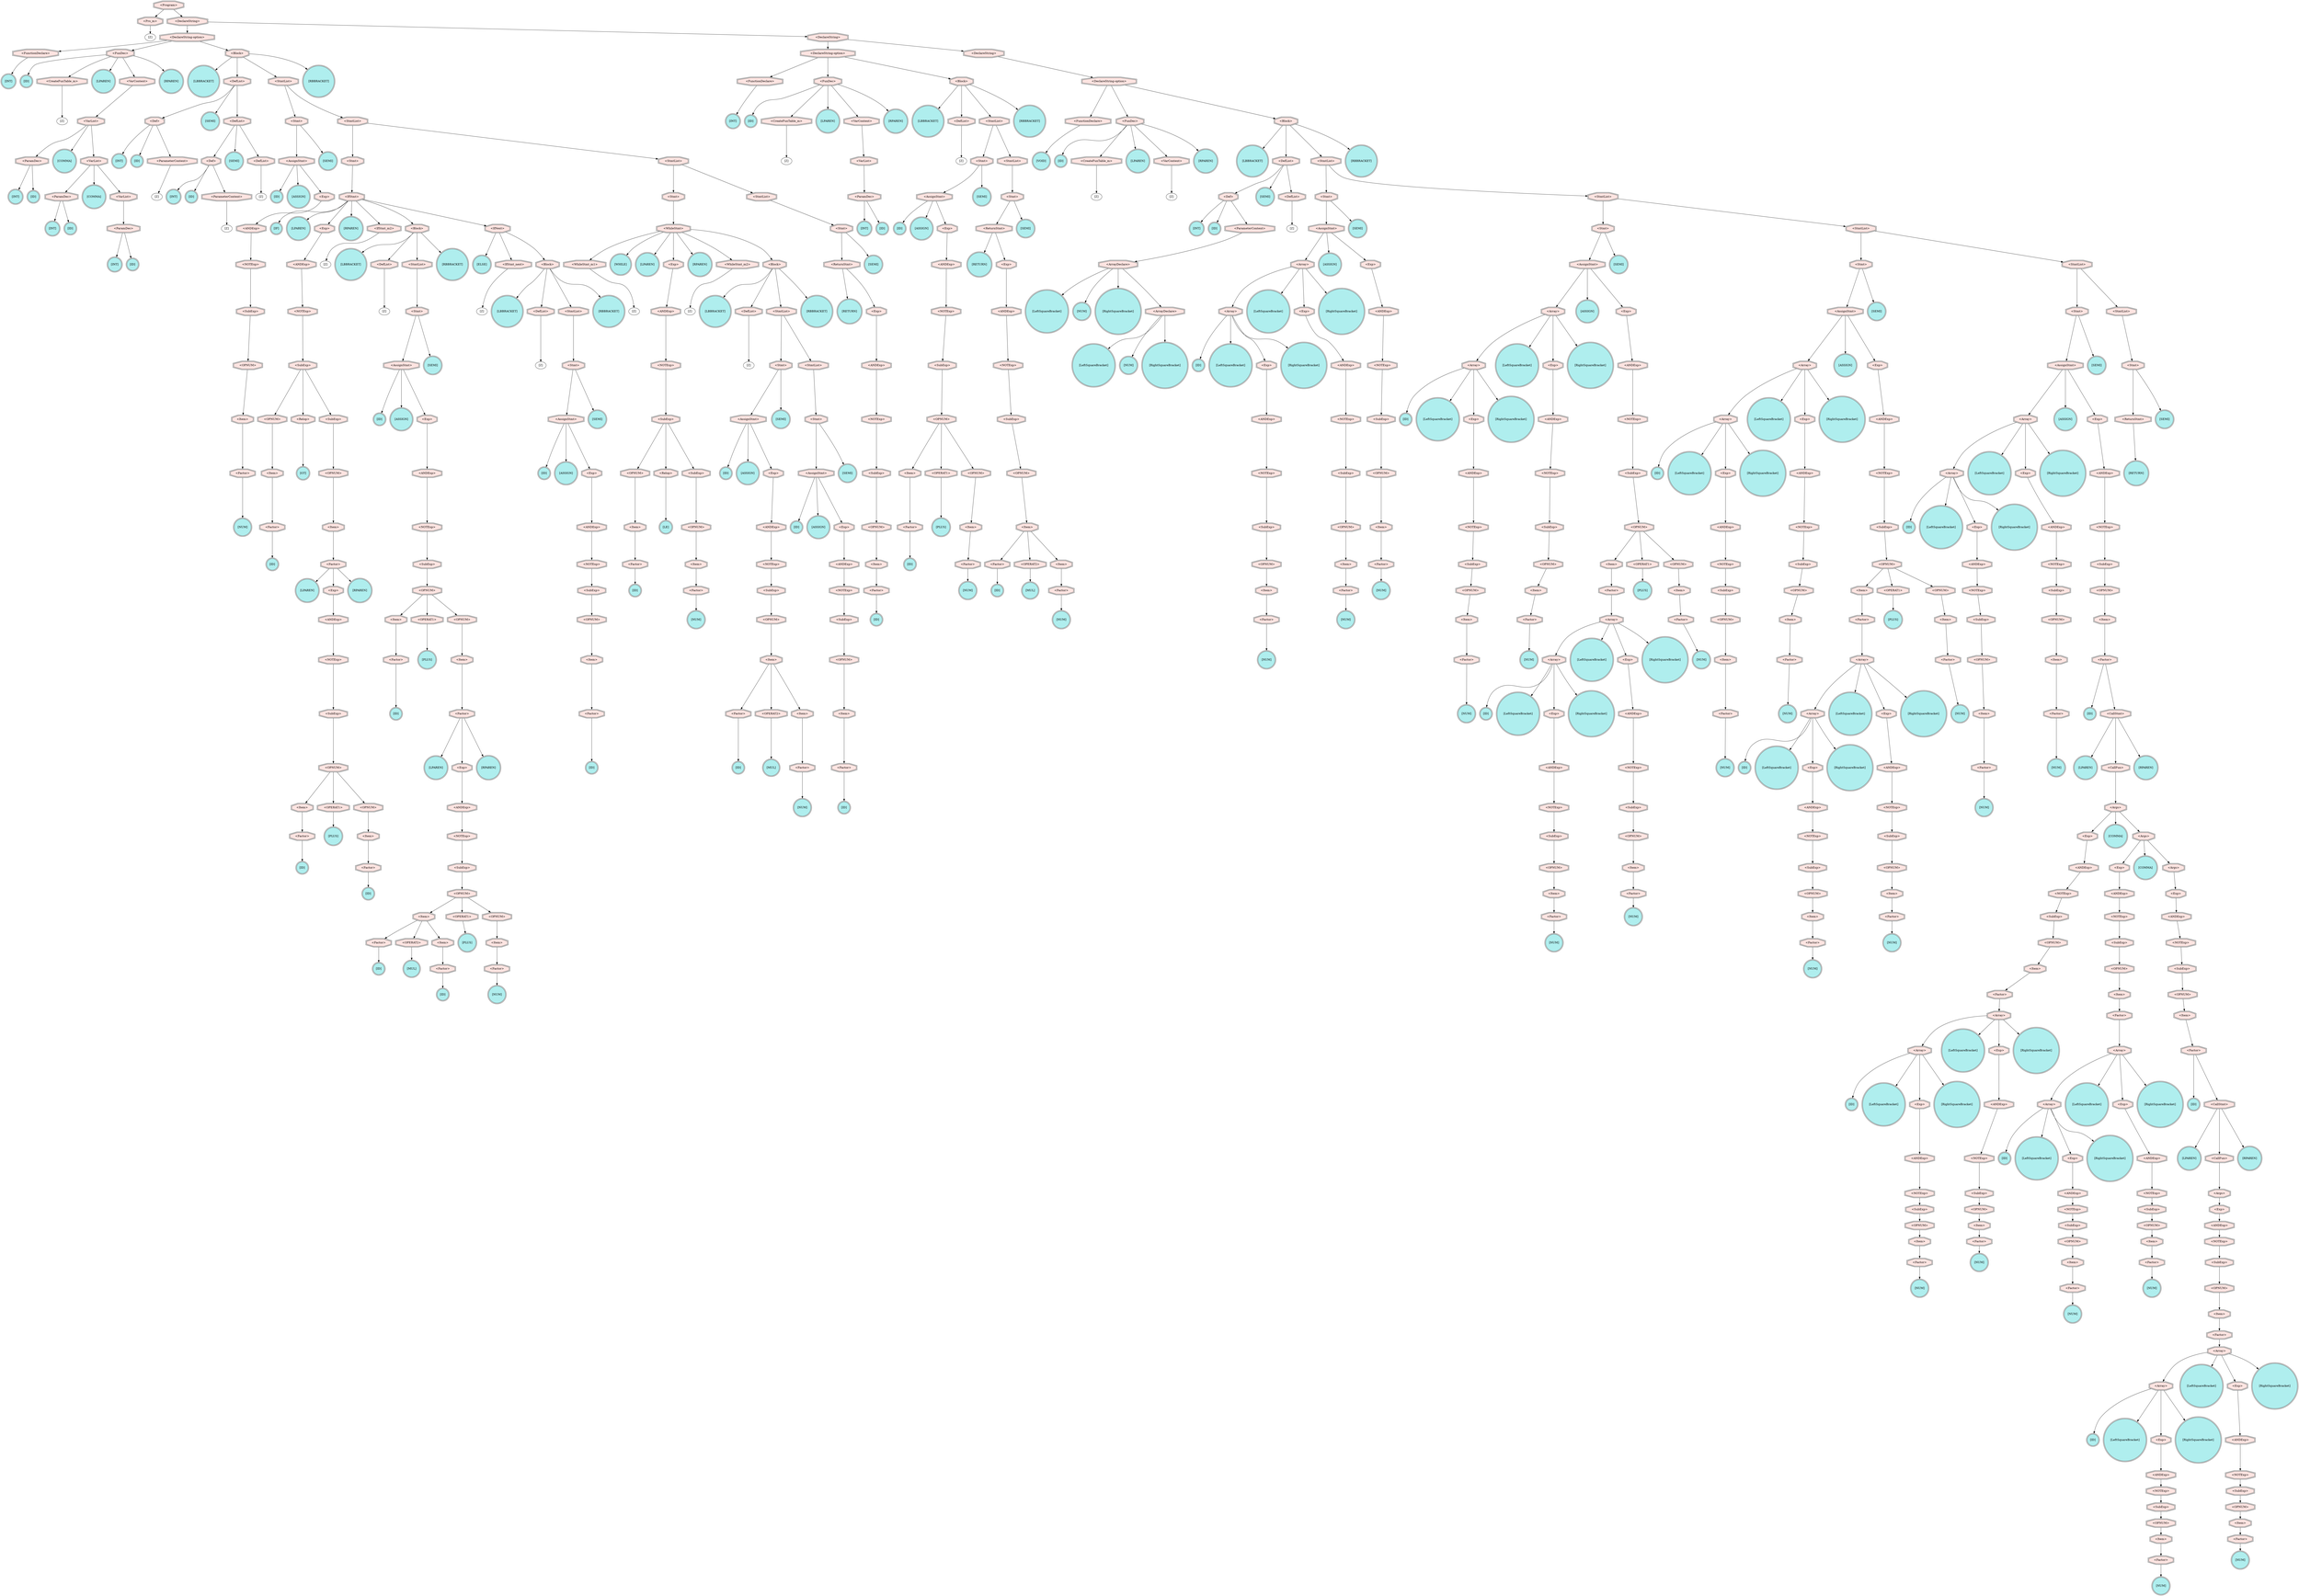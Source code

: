 digraph tree { 
v0[label="<Pro_m>",fillcolor=mistyrose,shape=doubleoctagon,style=filled];
e1[label="[Z]"];
v0-> e1;
v1[label="[INT]",fillcolor=paleturquoise,shape=doublecircle,style=filled];
v2[label="<FunctionDeclare>",fillcolor=mistyrose,shape=doubleoctagon,style=filled];
v2 -> v1;
v3[label="[ID]",fillcolor=paleturquoise,shape=doublecircle,style=filled];
v4[label="<CreateFunTable_m>",fillcolor=mistyrose,shape=doubleoctagon,style=filled];
e5[label="[Z]"];
v4-> e5;
v5[label="[LPAREN]",fillcolor=paleturquoise,shape=doublecircle,style=filled];
v6[label="[INT]",fillcolor=paleturquoise,shape=doublecircle,style=filled];
v7[label="[ID]",fillcolor=paleturquoise,shape=doublecircle,style=filled];
v8[label="<ParamDec>",fillcolor=mistyrose,shape=doubleoctagon,style=filled];
v8 -> v7;
v8 -> v6;
v9[label="[COMMA]",fillcolor=paleturquoise,shape=doublecircle,style=filled];
v10[label="[INT]",fillcolor=paleturquoise,shape=doublecircle,style=filled];
v11[label="[ID]",fillcolor=paleturquoise,shape=doublecircle,style=filled];
v12[label="<ParamDec>",fillcolor=mistyrose,shape=doubleoctagon,style=filled];
v12 -> v11;
v12 -> v10;
v13[label="[COMMA]",fillcolor=paleturquoise,shape=doublecircle,style=filled];
v14[label="[INT]",fillcolor=paleturquoise,shape=doublecircle,style=filled];
v15[label="[ID]",fillcolor=paleturquoise,shape=doublecircle,style=filled];
v16[label="<ParamDec>",fillcolor=mistyrose,shape=doubleoctagon,style=filled];
v16 -> v15;
v16 -> v14;
v17[label="<VarList>",fillcolor=mistyrose,shape=doubleoctagon,style=filled];
v17 -> v16;
v18[label="<VarList>",fillcolor=mistyrose,shape=doubleoctagon,style=filled];
v18 -> v17;
v18 -> v13;
v18 -> v12;
v19[label="<VarList>",fillcolor=mistyrose,shape=doubleoctagon,style=filled];
v19 -> v18;
v19 -> v9;
v19 -> v8;
v20[label="<VarContent>",fillcolor=mistyrose,shape=doubleoctagon,style=filled];
v20 -> v19;
v21[label="[RPAREN]",fillcolor=paleturquoise,shape=doublecircle,style=filled];
v22[label="<FunDec>",fillcolor=mistyrose,shape=doubleoctagon,style=filled];
v22 -> v21;
v22 -> v20;
v22 -> v5;
v22 -> v4;
v22 -> v3;
v23[label="[LBBRACKET]",fillcolor=paleturquoise,shape=doublecircle,style=filled];
v24[label="[INT]",fillcolor=paleturquoise,shape=doublecircle,style=filled];
v25[label="[ID]",fillcolor=paleturquoise,shape=doublecircle,style=filled];
v26[label="<ParameterContent>",fillcolor=mistyrose,shape=doubleoctagon,style=filled];
e27[label="[Z]"];
v26-> e27;
v27[label="<Def>",fillcolor=mistyrose,shape=doubleoctagon,style=filled];
v27 -> v26;
v27 -> v25;
v27 -> v24;
v28[label="[SEMI]",fillcolor=paleturquoise,shape=doublecircle,style=filled];
v29[label="[INT]",fillcolor=paleturquoise,shape=doublecircle,style=filled];
v30[label="[ID]",fillcolor=paleturquoise,shape=doublecircle,style=filled];
v31[label="<ParameterContent>",fillcolor=mistyrose,shape=doubleoctagon,style=filled];
e32[label="[Z]"];
v31-> e32;
v32[label="<Def>",fillcolor=mistyrose,shape=doubleoctagon,style=filled];
v32 -> v31;
v32 -> v30;
v32 -> v29;
v33[label="[SEMI]",fillcolor=paleturquoise,shape=doublecircle,style=filled];
v34[label="<DefList>",fillcolor=mistyrose,shape=doubleoctagon,style=filled];
e35[label="[Z]"];
v34-> e35;
v35[label="<DefList>",fillcolor=mistyrose,shape=doubleoctagon,style=filled];
v35 -> v34;
v35 -> v33;
v35 -> v32;
v36[label="<DefList>",fillcolor=mistyrose,shape=doubleoctagon,style=filled];
v36 -> v35;
v36 -> v28;
v36 -> v27;
v37[label="[ID]",fillcolor=paleturquoise,shape=doublecircle,style=filled];
v38[label="[ASSIGN]",fillcolor=paleturquoise,shape=doublecircle,style=filled];
v39[label="[NUM]",fillcolor=paleturquoise,shape=doublecircle,style=filled];
v40[label="<Factor>",fillcolor=mistyrose,shape=doubleoctagon,style=filled];
v40 -> v39;
v41[label="<Item>",fillcolor=mistyrose,shape=doubleoctagon,style=filled];
v41 -> v40;
v42[label="<OPNUM>",fillcolor=mistyrose,shape=doubleoctagon,style=filled];
v42 -> v41;
v43[label="<SubExp>",fillcolor=mistyrose,shape=doubleoctagon,style=filled];
v43 -> v42;
v44[label="<NOTExp>",fillcolor=mistyrose,shape=doubleoctagon,style=filled];
v44 -> v43;
v45[label="<ANDExp>",fillcolor=mistyrose,shape=doubleoctagon,style=filled];
v45 -> v44;
v46[label="<Exp>",fillcolor=mistyrose,shape=doubleoctagon,style=filled];
v46 -> v45;
v47[label="<AssignStmt>",fillcolor=mistyrose,shape=doubleoctagon,style=filled];
v47 -> v46;
v47 -> v38;
v47 -> v37;
v48[label="[SEMI]",fillcolor=paleturquoise,shape=doublecircle,style=filled];
v49[label="<Stmt>",fillcolor=mistyrose,shape=doubleoctagon,style=filled];
v49 -> v48;
v49 -> v47;
v50[label="[IF]",fillcolor=paleturquoise,shape=doublecircle,style=filled];
v51[label="[LPAREN]",fillcolor=paleturquoise,shape=doublecircle,style=filled];
v52[label="[ID]",fillcolor=paleturquoise,shape=doublecircle,style=filled];
v53[label="<Factor>",fillcolor=mistyrose,shape=doubleoctagon,style=filled];
v53 -> v52;
v54[label="<Item>",fillcolor=mistyrose,shape=doubleoctagon,style=filled];
v54 -> v53;
v55[label="<OPNUM>",fillcolor=mistyrose,shape=doubleoctagon,style=filled];
v55 -> v54;
v56[label="[GT]",fillcolor=paleturquoise,shape=doublecircle,style=filled];
v57[label="<Relop>",fillcolor=mistyrose,shape=doubleoctagon,style=filled];
v57 -> v56;
v58[label="[LPAREN]",fillcolor=paleturquoise,shape=doublecircle,style=filled];
v59[label="[ID]",fillcolor=paleturquoise,shape=doublecircle,style=filled];
v60[label="<Factor>",fillcolor=mistyrose,shape=doubleoctagon,style=filled];
v60 -> v59;
v61[label="<Item>",fillcolor=mistyrose,shape=doubleoctagon,style=filled];
v61 -> v60;
v62[label="[PLUS]",fillcolor=paleturquoise,shape=doublecircle,style=filled];
v63[label="<OPERAT1>",fillcolor=mistyrose,shape=doubleoctagon,style=filled];
v63 -> v62;
v64[label="[ID]",fillcolor=paleturquoise,shape=doublecircle,style=filled];
v65[label="<Factor>",fillcolor=mistyrose,shape=doubleoctagon,style=filled];
v65 -> v64;
v66[label="<Item>",fillcolor=mistyrose,shape=doubleoctagon,style=filled];
v66 -> v65;
v67[label="<OPNUM>",fillcolor=mistyrose,shape=doubleoctagon,style=filled];
v67 -> v66;
v68[label="<OPNUM>",fillcolor=mistyrose,shape=doubleoctagon,style=filled];
v68 -> v67;
v68 -> v63;
v68 -> v61;
v69[label="<SubExp>",fillcolor=mistyrose,shape=doubleoctagon,style=filled];
v69 -> v68;
v70[label="<NOTExp>",fillcolor=mistyrose,shape=doubleoctagon,style=filled];
v70 -> v69;
v71[label="<ANDExp>",fillcolor=mistyrose,shape=doubleoctagon,style=filled];
v71 -> v70;
v72[label="<Exp>",fillcolor=mistyrose,shape=doubleoctagon,style=filled];
v72 -> v71;
v73[label="[RPAREN]",fillcolor=paleturquoise,shape=doublecircle,style=filled];
v74[label="<Factor>",fillcolor=mistyrose,shape=doubleoctagon,style=filled];
v74 -> v73;
v74 -> v72;
v74 -> v58;
v75[label="<Item>",fillcolor=mistyrose,shape=doubleoctagon,style=filled];
v75 -> v74;
v76[label="<OPNUM>",fillcolor=mistyrose,shape=doubleoctagon,style=filled];
v76 -> v75;
v77[label="<SubExp>",fillcolor=mistyrose,shape=doubleoctagon,style=filled];
v77 -> v76;
v78[label="<SubExp>",fillcolor=mistyrose,shape=doubleoctagon,style=filled];
v78 -> v77;
v78 -> v57;
v78 -> v55;
v79[label="<NOTExp>",fillcolor=mistyrose,shape=doubleoctagon,style=filled];
v79 -> v78;
v80[label="<ANDExp>",fillcolor=mistyrose,shape=doubleoctagon,style=filled];
v80 -> v79;
v81[label="<Exp>",fillcolor=mistyrose,shape=doubleoctagon,style=filled];
v81 -> v80;
v82[label="[RPAREN]",fillcolor=paleturquoise,shape=doublecircle,style=filled];
v83[label="<IfStmt_m2>",fillcolor=mistyrose,shape=doubleoctagon,style=filled];
e84[label="[Z]"];
v83-> e84;
v84[label="[LBBRACKET]",fillcolor=paleturquoise,shape=doublecircle,style=filled];
v85[label="<DefList>",fillcolor=mistyrose,shape=doubleoctagon,style=filled];
e86[label="[Z]"];
v85-> e86;
v86[label="[ID]",fillcolor=paleturquoise,shape=doublecircle,style=filled];
v87[label="[ASSIGN]",fillcolor=paleturquoise,shape=doublecircle,style=filled];
v88[label="[ID]",fillcolor=paleturquoise,shape=doublecircle,style=filled];
v89[label="<Factor>",fillcolor=mistyrose,shape=doubleoctagon,style=filled];
v89 -> v88;
v90[label="<Item>",fillcolor=mistyrose,shape=doubleoctagon,style=filled];
v90 -> v89;
v91[label="[PLUS]",fillcolor=paleturquoise,shape=doublecircle,style=filled];
v92[label="<OPERAT1>",fillcolor=mistyrose,shape=doubleoctagon,style=filled];
v92 -> v91;
v93[label="[LPAREN]",fillcolor=paleturquoise,shape=doublecircle,style=filled];
v94[label="[ID]",fillcolor=paleturquoise,shape=doublecircle,style=filled];
v95[label="<Factor>",fillcolor=mistyrose,shape=doubleoctagon,style=filled];
v95 -> v94;
v96[label="[MUL]",fillcolor=paleturquoise,shape=doublecircle,style=filled];
v97[label="<OPERAT2>",fillcolor=mistyrose,shape=doubleoctagon,style=filled];
v97 -> v96;
v98[label="[ID]",fillcolor=paleturquoise,shape=doublecircle,style=filled];
v99[label="<Factor>",fillcolor=mistyrose,shape=doubleoctagon,style=filled];
v99 -> v98;
v100[label="<Item>",fillcolor=mistyrose,shape=doubleoctagon,style=filled];
v100 -> v99;
v101[label="<Item>",fillcolor=mistyrose,shape=doubleoctagon,style=filled];
v101 -> v100;
v101 -> v97;
v101 -> v95;
v102[label="[PLUS]",fillcolor=paleturquoise,shape=doublecircle,style=filled];
v103[label="<OPERAT1>",fillcolor=mistyrose,shape=doubleoctagon,style=filled];
v103 -> v102;
v104[label="[NUM]",fillcolor=paleturquoise,shape=doublecircle,style=filled];
v105[label="<Factor>",fillcolor=mistyrose,shape=doubleoctagon,style=filled];
v105 -> v104;
v106[label="<Item>",fillcolor=mistyrose,shape=doubleoctagon,style=filled];
v106 -> v105;
v107[label="<OPNUM>",fillcolor=mistyrose,shape=doubleoctagon,style=filled];
v107 -> v106;
v108[label="<OPNUM>",fillcolor=mistyrose,shape=doubleoctagon,style=filled];
v108 -> v107;
v108 -> v103;
v108 -> v101;
v109[label="<SubExp>",fillcolor=mistyrose,shape=doubleoctagon,style=filled];
v109 -> v108;
v110[label="<NOTExp>",fillcolor=mistyrose,shape=doubleoctagon,style=filled];
v110 -> v109;
v111[label="<ANDExp>",fillcolor=mistyrose,shape=doubleoctagon,style=filled];
v111 -> v110;
v112[label="<Exp>",fillcolor=mistyrose,shape=doubleoctagon,style=filled];
v112 -> v111;
v113[label="[RPAREN]",fillcolor=paleturquoise,shape=doublecircle,style=filled];
v114[label="<Factor>",fillcolor=mistyrose,shape=doubleoctagon,style=filled];
v114 -> v113;
v114 -> v112;
v114 -> v93;
v115[label="<Item>",fillcolor=mistyrose,shape=doubleoctagon,style=filled];
v115 -> v114;
v116[label="<OPNUM>",fillcolor=mistyrose,shape=doubleoctagon,style=filled];
v116 -> v115;
v117[label="<OPNUM>",fillcolor=mistyrose,shape=doubleoctagon,style=filled];
v117 -> v116;
v117 -> v92;
v117 -> v90;
v118[label="<SubExp>",fillcolor=mistyrose,shape=doubleoctagon,style=filled];
v118 -> v117;
v119[label="<NOTExp>",fillcolor=mistyrose,shape=doubleoctagon,style=filled];
v119 -> v118;
v120[label="<ANDExp>",fillcolor=mistyrose,shape=doubleoctagon,style=filled];
v120 -> v119;
v121[label="<Exp>",fillcolor=mistyrose,shape=doubleoctagon,style=filled];
v121 -> v120;
v122[label="<AssignStmt>",fillcolor=mistyrose,shape=doubleoctagon,style=filled];
v122 -> v121;
v122 -> v87;
v122 -> v86;
v123[label="[SEMI]",fillcolor=paleturquoise,shape=doublecircle,style=filled];
v124[label="<Stmt>",fillcolor=mistyrose,shape=doubleoctagon,style=filled];
v124 -> v123;
v124 -> v122;
v125[label="<StmtList>",fillcolor=mistyrose,shape=doubleoctagon,style=filled];
v125 -> v124;
v126[label="[RBBRACKET]",fillcolor=paleturquoise,shape=doublecircle,style=filled];
v127[label="<Block>",fillcolor=mistyrose,shape=doubleoctagon,style=filled];
v127 -> v126;
v127 -> v125;
v127 -> v85;
v127 -> v84;
v128[label="[ELSE]",fillcolor=paleturquoise,shape=doublecircle,style=filled];
v129[label="<IfStmt_next>",fillcolor=mistyrose,shape=doubleoctagon,style=filled];
e130[label="[Z]"];
v129-> e130;
v130[label="[LBBRACKET]",fillcolor=paleturquoise,shape=doublecircle,style=filled];
v131[label="<DefList>",fillcolor=mistyrose,shape=doubleoctagon,style=filled];
e132[label="[Z]"];
v131-> e132;
v132[label="[ID]",fillcolor=paleturquoise,shape=doublecircle,style=filled];
v133[label="[ASSIGN]",fillcolor=paleturquoise,shape=doublecircle,style=filled];
v134[label="[ID]",fillcolor=paleturquoise,shape=doublecircle,style=filled];
v135[label="<Factor>",fillcolor=mistyrose,shape=doubleoctagon,style=filled];
v135 -> v134;
v136[label="<Item>",fillcolor=mistyrose,shape=doubleoctagon,style=filled];
v136 -> v135;
v137[label="<OPNUM>",fillcolor=mistyrose,shape=doubleoctagon,style=filled];
v137 -> v136;
v138[label="<SubExp>",fillcolor=mistyrose,shape=doubleoctagon,style=filled];
v138 -> v137;
v139[label="<NOTExp>",fillcolor=mistyrose,shape=doubleoctagon,style=filled];
v139 -> v138;
v140[label="<ANDExp>",fillcolor=mistyrose,shape=doubleoctagon,style=filled];
v140 -> v139;
v141[label="<Exp>",fillcolor=mistyrose,shape=doubleoctagon,style=filled];
v141 -> v140;
v142[label="<AssignStmt>",fillcolor=mistyrose,shape=doubleoctagon,style=filled];
v142 -> v141;
v142 -> v133;
v142 -> v132;
v143[label="[SEMI]",fillcolor=paleturquoise,shape=doublecircle,style=filled];
v144[label="<Stmt>",fillcolor=mistyrose,shape=doubleoctagon,style=filled];
v144 -> v143;
v144 -> v142;
v145[label="<StmtList>",fillcolor=mistyrose,shape=doubleoctagon,style=filled];
v145 -> v144;
v146[label="[RBBRACKET]",fillcolor=paleturquoise,shape=doublecircle,style=filled];
v147[label="<Block>",fillcolor=mistyrose,shape=doubleoctagon,style=filled];
v147 -> v146;
v147 -> v145;
v147 -> v131;
v147 -> v130;
v148[label="<IfNext>",fillcolor=mistyrose,shape=doubleoctagon,style=filled];
v148 -> v147;
v148 -> v129;
v148 -> v128;
v149[label="<IfStmt>",fillcolor=mistyrose,shape=doubleoctagon,style=filled];
v149 -> v148;
v149 -> v127;
v149 -> v83;
v149 -> v82;
v149 -> v81;
v149 -> v51;
v149 -> v50;
v150[label="<Stmt>",fillcolor=mistyrose,shape=doubleoctagon,style=filled];
v150 -> v149;
v151[label="<WhileStmt_m1>",fillcolor=mistyrose,shape=doubleoctagon,style=filled];
e152[label="[Z]"];
v151-> e152;
v152[label="[WHILE]",fillcolor=paleturquoise,shape=doublecircle,style=filled];
v153[label="[LPAREN]",fillcolor=paleturquoise,shape=doublecircle,style=filled];
v154[label="[ID]",fillcolor=paleturquoise,shape=doublecircle,style=filled];
v155[label="<Factor>",fillcolor=mistyrose,shape=doubleoctagon,style=filled];
v155 -> v154;
v156[label="<Item>",fillcolor=mistyrose,shape=doubleoctagon,style=filled];
v156 -> v155;
v157[label="<OPNUM>",fillcolor=mistyrose,shape=doubleoctagon,style=filled];
v157 -> v156;
v158[label="[LE]",fillcolor=paleturquoise,shape=doublecircle,style=filled];
v159[label="<Relop>",fillcolor=mistyrose,shape=doubleoctagon,style=filled];
v159 -> v158;
v160[label="[NUM]",fillcolor=paleturquoise,shape=doublecircle,style=filled];
v161[label="<Factor>",fillcolor=mistyrose,shape=doubleoctagon,style=filled];
v161 -> v160;
v162[label="<Item>",fillcolor=mistyrose,shape=doubleoctagon,style=filled];
v162 -> v161;
v163[label="<OPNUM>",fillcolor=mistyrose,shape=doubleoctagon,style=filled];
v163 -> v162;
v164[label="<SubExp>",fillcolor=mistyrose,shape=doubleoctagon,style=filled];
v164 -> v163;
v165[label="<SubExp>",fillcolor=mistyrose,shape=doubleoctagon,style=filled];
v165 -> v164;
v165 -> v159;
v165 -> v157;
v166[label="<NOTExp>",fillcolor=mistyrose,shape=doubleoctagon,style=filled];
v166 -> v165;
v167[label="<ANDExp>",fillcolor=mistyrose,shape=doubleoctagon,style=filled];
v167 -> v166;
v168[label="<Exp>",fillcolor=mistyrose,shape=doubleoctagon,style=filled];
v168 -> v167;
v169[label="[RPAREN]",fillcolor=paleturquoise,shape=doublecircle,style=filled];
v170[label="<WhileStmt_m2>",fillcolor=mistyrose,shape=doubleoctagon,style=filled];
e171[label="[Z]"];
v170-> e171;
v171[label="[LBBRACKET]",fillcolor=paleturquoise,shape=doublecircle,style=filled];
v172[label="<DefList>",fillcolor=mistyrose,shape=doubleoctagon,style=filled];
e173[label="[Z]"];
v172-> e173;
v173[label="[ID]",fillcolor=paleturquoise,shape=doublecircle,style=filled];
v174[label="[ASSIGN]",fillcolor=paleturquoise,shape=doublecircle,style=filled];
v175[label="[ID]",fillcolor=paleturquoise,shape=doublecircle,style=filled];
v176[label="<Factor>",fillcolor=mistyrose,shape=doubleoctagon,style=filled];
v176 -> v175;
v177[label="[MUL]",fillcolor=paleturquoise,shape=doublecircle,style=filled];
v178[label="<OPERAT2>",fillcolor=mistyrose,shape=doubleoctagon,style=filled];
v178 -> v177;
v179[label="[NUM]",fillcolor=paleturquoise,shape=doublecircle,style=filled];
v180[label="<Factor>",fillcolor=mistyrose,shape=doubleoctagon,style=filled];
v180 -> v179;
v181[label="<Item>",fillcolor=mistyrose,shape=doubleoctagon,style=filled];
v181 -> v180;
v182[label="<Item>",fillcolor=mistyrose,shape=doubleoctagon,style=filled];
v182 -> v181;
v182 -> v178;
v182 -> v176;
v183[label="<OPNUM>",fillcolor=mistyrose,shape=doubleoctagon,style=filled];
v183 -> v182;
v184[label="<SubExp>",fillcolor=mistyrose,shape=doubleoctagon,style=filled];
v184 -> v183;
v185[label="<NOTExp>",fillcolor=mistyrose,shape=doubleoctagon,style=filled];
v185 -> v184;
v186[label="<ANDExp>",fillcolor=mistyrose,shape=doubleoctagon,style=filled];
v186 -> v185;
v187[label="<Exp>",fillcolor=mistyrose,shape=doubleoctagon,style=filled];
v187 -> v186;
v188[label="<AssignStmt>",fillcolor=mistyrose,shape=doubleoctagon,style=filled];
v188 -> v187;
v188 -> v174;
v188 -> v173;
v189[label="[SEMI]",fillcolor=paleturquoise,shape=doublecircle,style=filled];
v190[label="<Stmt>",fillcolor=mistyrose,shape=doubleoctagon,style=filled];
v190 -> v189;
v190 -> v188;
v191[label="[ID]",fillcolor=paleturquoise,shape=doublecircle,style=filled];
v192[label="[ASSIGN]",fillcolor=paleturquoise,shape=doublecircle,style=filled];
v193[label="[ID]",fillcolor=paleturquoise,shape=doublecircle,style=filled];
v194[label="<Factor>",fillcolor=mistyrose,shape=doubleoctagon,style=filled];
v194 -> v193;
v195[label="<Item>",fillcolor=mistyrose,shape=doubleoctagon,style=filled];
v195 -> v194;
v196[label="<OPNUM>",fillcolor=mistyrose,shape=doubleoctagon,style=filled];
v196 -> v195;
v197[label="<SubExp>",fillcolor=mistyrose,shape=doubleoctagon,style=filled];
v197 -> v196;
v198[label="<NOTExp>",fillcolor=mistyrose,shape=doubleoctagon,style=filled];
v198 -> v197;
v199[label="<ANDExp>",fillcolor=mistyrose,shape=doubleoctagon,style=filled];
v199 -> v198;
v200[label="<Exp>",fillcolor=mistyrose,shape=doubleoctagon,style=filled];
v200 -> v199;
v201[label="<AssignStmt>",fillcolor=mistyrose,shape=doubleoctagon,style=filled];
v201 -> v200;
v201 -> v192;
v201 -> v191;
v202[label="[SEMI]",fillcolor=paleturquoise,shape=doublecircle,style=filled];
v203[label="<Stmt>",fillcolor=mistyrose,shape=doubleoctagon,style=filled];
v203 -> v202;
v203 -> v201;
v204[label="<StmtList>",fillcolor=mistyrose,shape=doubleoctagon,style=filled];
v204 -> v203;
v205[label="<StmtList>",fillcolor=mistyrose,shape=doubleoctagon,style=filled];
v205 -> v204;
v205 -> v190;
v206[label="[RBBRACKET]",fillcolor=paleturquoise,shape=doublecircle,style=filled];
v207[label="<Block>",fillcolor=mistyrose,shape=doubleoctagon,style=filled];
v207 -> v206;
v207 -> v205;
v207 -> v172;
v207 -> v171;
v208[label="<WhileStmt>",fillcolor=mistyrose,shape=doubleoctagon,style=filled];
v208 -> v207;
v208 -> v170;
v208 -> v169;
v208 -> v168;
v208 -> v153;
v208 -> v152;
v208 -> v151;
v209[label="<Stmt>",fillcolor=mistyrose,shape=doubleoctagon,style=filled];
v209 -> v208;
v210[label="[RETURN]",fillcolor=paleturquoise,shape=doublecircle,style=filled];
v211[label="[ID]",fillcolor=paleturquoise,shape=doublecircle,style=filled];
v212[label="<Factor>",fillcolor=mistyrose,shape=doubleoctagon,style=filled];
v212 -> v211;
v213[label="<Item>",fillcolor=mistyrose,shape=doubleoctagon,style=filled];
v213 -> v212;
v214[label="<OPNUM>",fillcolor=mistyrose,shape=doubleoctagon,style=filled];
v214 -> v213;
v215[label="<SubExp>",fillcolor=mistyrose,shape=doubleoctagon,style=filled];
v215 -> v214;
v216[label="<NOTExp>",fillcolor=mistyrose,shape=doubleoctagon,style=filled];
v216 -> v215;
v217[label="<ANDExp>",fillcolor=mistyrose,shape=doubleoctagon,style=filled];
v217 -> v216;
v218[label="<Exp>",fillcolor=mistyrose,shape=doubleoctagon,style=filled];
v218 -> v217;
v219[label="<ReturnStmt>",fillcolor=mistyrose,shape=doubleoctagon,style=filled];
v219 -> v218;
v219 -> v210;
v220[label="[SEMI]",fillcolor=paleturquoise,shape=doublecircle,style=filled];
v221[label="<Stmt>",fillcolor=mistyrose,shape=doubleoctagon,style=filled];
v221 -> v220;
v221 -> v219;
v222[label="<StmtList>",fillcolor=mistyrose,shape=doubleoctagon,style=filled];
v222 -> v221;
v223[label="<StmtList>",fillcolor=mistyrose,shape=doubleoctagon,style=filled];
v223 -> v222;
v223 -> v209;
v224[label="<StmtList>",fillcolor=mistyrose,shape=doubleoctagon,style=filled];
v224 -> v223;
v224 -> v150;
v225[label="<StmtList>",fillcolor=mistyrose,shape=doubleoctagon,style=filled];
v225 -> v224;
v225 -> v49;
v226[label="[RBBRACKET]",fillcolor=paleturquoise,shape=doublecircle,style=filled];
v227[label="<Block>",fillcolor=mistyrose,shape=doubleoctagon,style=filled];
v227 -> v226;
v227 -> v225;
v227 -> v36;
v227 -> v23;
v228[label="<DeclareString-option>",fillcolor=mistyrose,shape=doubleoctagon,style=filled];
v228 -> v227;
v228 -> v22;
v228 -> v2;
v229[label="[INT]",fillcolor=paleturquoise,shape=doublecircle,style=filled];
v230[label="<FunctionDeclare>",fillcolor=mistyrose,shape=doubleoctagon,style=filled];
v230 -> v229;
v231[label="[ID]",fillcolor=paleturquoise,shape=doublecircle,style=filled];
v232[label="<CreateFunTable_m>",fillcolor=mistyrose,shape=doubleoctagon,style=filled];
e233[label="[Z]"];
v232-> e233;
v233[label="[LPAREN]",fillcolor=paleturquoise,shape=doublecircle,style=filled];
v234[label="[INT]",fillcolor=paleturquoise,shape=doublecircle,style=filled];
v235[label="[ID]",fillcolor=paleturquoise,shape=doublecircle,style=filled];
v236[label="<ParamDec>",fillcolor=mistyrose,shape=doubleoctagon,style=filled];
v236 -> v235;
v236 -> v234;
v237[label="<VarList>",fillcolor=mistyrose,shape=doubleoctagon,style=filled];
v237 -> v236;
v238[label="<VarContent>",fillcolor=mistyrose,shape=doubleoctagon,style=filled];
v238 -> v237;
v239[label="[RPAREN]",fillcolor=paleturquoise,shape=doublecircle,style=filled];
v240[label="<FunDec>",fillcolor=mistyrose,shape=doubleoctagon,style=filled];
v240 -> v239;
v240 -> v238;
v240 -> v233;
v240 -> v232;
v240 -> v231;
v241[label="[LBBRACKET]",fillcolor=paleturquoise,shape=doublecircle,style=filled];
v242[label="<DefList>",fillcolor=mistyrose,shape=doubleoctagon,style=filled];
e243[label="[Z]"];
v242-> e243;
v243[label="[ID]",fillcolor=paleturquoise,shape=doublecircle,style=filled];
v244[label="[ASSIGN]",fillcolor=paleturquoise,shape=doublecircle,style=filled];
v245[label="[ID]",fillcolor=paleturquoise,shape=doublecircle,style=filled];
v246[label="<Factor>",fillcolor=mistyrose,shape=doubleoctagon,style=filled];
v246 -> v245;
v247[label="<Item>",fillcolor=mistyrose,shape=doubleoctagon,style=filled];
v247 -> v246;
v248[label="[PLUS]",fillcolor=paleturquoise,shape=doublecircle,style=filled];
v249[label="<OPERAT1>",fillcolor=mistyrose,shape=doubleoctagon,style=filled];
v249 -> v248;
v250[label="[NUM]",fillcolor=paleturquoise,shape=doublecircle,style=filled];
v251[label="<Factor>",fillcolor=mistyrose,shape=doubleoctagon,style=filled];
v251 -> v250;
v252[label="<Item>",fillcolor=mistyrose,shape=doubleoctagon,style=filled];
v252 -> v251;
v253[label="<OPNUM>",fillcolor=mistyrose,shape=doubleoctagon,style=filled];
v253 -> v252;
v254[label="<OPNUM>",fillcolor=mistyrose,shape=doubleoctagon,style=filled];
v254 -> v253;
v254 -> v249;
v254 -> v247;
v255[label="<SubExp>",fillcolor=mistyrose,shape=doubleoctagon,style=filled];
v255 -> v254;
v256[label="<NOTExp>",fillcolor=mistyrose,shape=doubleoctagon,style=filled];
v256 -> v255;
v257[label="<ANDExp>",fillcolor=mistyrose,shape=doubleoctagon,style=filled];
v257 -> v256;
v258[label="<Exp>",fillcolor=mistyrose,shape=doubleoctagon,style=filled];
v258 -> v257;
v259[label="<AssignStmt>",fillcolor=mistyrose,shape=doubleoctagon,style=filled];
v259 -> v258;
v259 -> v244;
v259 -> v243;
v260[label="[SEMI]",fillcolor=paleturquoise,shape=doublecircle,style=filled];
v261[label="<Stmt>",fillcolor=mistyrose,shape=doubleoctagon,style=filled];
v261 -> v260;
v261 -> v259;
v262[label="[RETURN]",fillcolor=paleturquoise,shape=doublecircle,style=filled];
v263[label="[ID]",fillcolor=paleturquoise,shape=doublecircle,style=filled];
v264[label="<Factor>",fillcolor=mistyrose,shape=doubleoctagon,style=filled];
v264 -> v263;
v265[label="[MUL]",fillcolor=paleturquoise,shape=doublecircle,style=filled];
v266[label="<OPERAT2>",fillcolor=mistyrose,shape=doubleoctagon,style=filled];
v266 -> v265;
v267[label="[NUM]",fillcolor=paleturquoise,shape=doublecircle,style=filled];
v268[label="<Factor>",fillcolor=mistyrose,shape=doubleoctagon,style=filled];
v268 -> v267;
v269[label="<Item>",fillcolor=mistyrose,shape=doubleoctagon,style=filled];
v269 -> v268;
v270[label="<Item>",fillcolor=mistyrose,shape=doubleoctagon,style=filled];
v270 -> v269;
v270 -> v266;
v270 -> v264;
v271[label="<OPNUM>",fillcolor=mistyrose,shape=doubleoctagon,style=filled];
v271 -> v270;
v272[label="<SubExp>",fillcolor=mistyrose,shape=doubleoctagon,style=filled];
v272 -> v271;
v273[label="<NOTExp>",fillcolor=mistyrose,shape=doubleoctagon,style=filled];
v273 -> v272;
v274[label="<ANDExp>",fillcolor=mistyrose,shape=doubleoctagon,style=filled];
v274 -> v273;
v275[label="<Exp>",fillcolor=mistyrose,shape=doubleoctagon,style=filled];
v275 -> v274;
v276[label="<ReturnStmt>",fillcolor=mistyrose,shape=doubleoctagon,style=filled];
v276 -> v275;
v276 -> v262;
v277[label="[SEMI]",fillcolor=paleturquoise,shape=doublecircle,style=filled];
v278[label="<Stmt>",fillcolor=mistyrose,shape=doubleoctagon,style=filled];
v278 -> v277;
v278 -> v276;
v279[label="<StmtList>",fillcolor=mistyrose,shape=doubleoctagon,style=filled];
v279 -> v278;
v280[label="<StmtList>",fillcolor=mistyrose,shape=doubleoctagon,style=filled];
v280 -> v279;
v280 -> v261;
v281[label="[RBBRACKET]",fillcolor=paleturquoise,shape=doublecircle,style=filled];
v282[label="<Block>",fillcolor=mistyrose,shape=doubleoctagon,style=filled];
v282 -> v281;
v282 -> v280;
v282 -> v242;
v282 -> v241;
v283[label="<DeclareString-option>",fillcolor=mistyrose,shape=doubleoctagon,style=filled];
v283 -> v282;
v283 -> v240;
v283 -> v230;
v284[label="[VOID]",fillcolor=paleturquoise,shape=doublecircle,style=filled];
v285[label="<FunctionDeclare>",fillcolor=mistyrose,shape=doubleoctagon,style=filled];
v285 -> v284;
v286[label="[ID]",fillcolor=paleturquoise,shape=doublecircle,style=filled];
v287[label="<CreateFunTable_m>",fillcolor=mistyrose,shape=doubleoctagon,style=filled];
e288[label="[Z]"];
v287-> e288;
v288[label="[LPAREN]",fillcolor=paleturquoise,shape=doublecircle,style=filled];
v289[label="<VarContent>",fillcolor=mistyrose,shape=doubleoctagon,style=filled];
e290[label="[Z]"];
v289-> e290;
v290[label="[RPAREN]",fillcolor=paleturquoise,shape=doublecircle,style=filled];
v291[label="<FunDec>",fillcolor=mistyrose,shape=doubleoctagon,style=filled];
v291 -> v290;
v291 -> v289;
v291 -> v288;
v291 -> v287;
v291 -> v286;
v292[label="[LBBRACKET]",fillcolor=paleturquoise,shape=doublecircle,style=filled];
v293[label="[INT]",fillcolor=paleturquoise,shape=doublecircle,style=filled];
v294[label="[ID]",fillcolor=paleturquoise,shape=doublecircle,style=filled];
v295[label="[LeftSquareBracket]",fillcolor=paleturquoise,shape=doublecircle,style=filled];
v296[label="[NUM]",fillcolor=paleturquoise,shape=doublecircle,style=filled];
v297[label="[RightSquareBracket]",fillcolor=paleturquoise,shape=doublecircle,style=filled];
v298[label="[LeftSquareBracket]",fillcolor=paleturquoise,shape=doublecircle,style=filled];
v299[label="[NUM]",fillcolor=paleturquoise,shape=doublecircle,style=filled];
v300[label="[RightSquareBracket]",fillcolor=paleturquoise,shape=doublecircle,style=filled];
v301[label="<ArrayDeclare>",fillcolor=mistyrose,shape=doubleoctagon,style=filled];
v301 -> v300;
v301 -> v299;
v301 -> v298;
v302[label="<ArrayDeclare>",fillcolor=mistyrose,shape=doubleoctagon,style=filled];
v302 -> v301;
v302 -> v297;
v302 -> v296;
v302 -> v295;
v303[label="<ParameterContent>",fillcolor=mistyrose,shape=doubleoctagon,style=filled];
v303 -> v302;
v304[label="<Def>",fillcolor=mistyrose,shape=doubleoctagon,style=filled];
v304 -> v303;
v304 -> v294;
v304 -> v293;
v305[label="[SEMI]",fillcolor=paleturquoise,shape=doublecircle,style=filled];
v306[label="<DefList>",fillcolor=mistyrose,shape=doubleoctagon,style=filled];
e307[label="[Z]"];
v306-> e307;
v307[label="<DefList>",fillcolor=mistyrose,shape=doubleoctagon,style=filled];
v307 -> v306;
v307 -> v305;
v307 -> v304;
v308[label="[ID]",fillcolor=paleturquoise,shape=doublecircle,style=filled];
v309[label="[LeftSquareBracket]",fillcolor=paleturquoise,shape=doublecircle,style=filled];
v310[label="[NUM]",fillcolor=paleturquoise,shape=doublecircle,style=filled];
v311[label="<Factor>",fillcolor=mistyrose,shape=doubleoctagon,style=filled];
v311 -> v310;
v312[label="<Item>",fillcolor=mistyrose,shape=doubleoctagon,style=filled];
v312 -> v311;
v313[label="<OPNUM>",fillcolor=mistyrose,shape=doubleoctagon,style=filled];
v313 -> v312;
v314[label="<SubExp>",fillcolor=mistyrose,shape=doubleoctagon,style=filled];
v314 -> v313;
v315[label="<NOTExp>",fillcolor=mistyrose,shape=doubleoctagon,style=filled];
v315 -> v314;
v316[label="<ANDExp>",fillcolor=mistyrose,shape=doubleoctagon,style=filled];
v316 -> v315;
v317[label="<Exp>",fillcolor=mistyrose,shape=doubleoctagon,style=filled];
v317 -> v316;
v318[label="[RightSquareBracket]",fillcolor=paleturquoise,shape=doublecircle,style=filled];
v319[label="<Array>",fillcolor=mistyrose,shape=doubleoctagon,style=filled];
v319 -> v318;
v319 -> v317;
v319 -> v309;
v319 -> v308;
v320[label="[LeftSquareBracket]",fillcolor=paleturquoise,shape=doublecircle,style=filled];
v321[label="[NUM]",fillcolor=paleturquoise,shape=doublecircle,style=filled];
v322[label="<Factor>",fillcolor=mistyrose,shape=doubleoctagon,style=filled];
v322 -> v321;
v323[label="<Item>",fillcolor=mistyrose,shape=doubleoctagon,style=filled];
v323 -> v322;
v324[label="<OPNUM>",fillcolor=mistyrose,shape=doubleoctagon,style=filled];
v324 -> v323;
v325[label="<SubExp>",fillcolor=mistyrose,shape=doubleoctagon,style=filled];
v325 -> v324;
v326[label="<NOTExp>",fillcolor=mistyrose,shape=doubleoctagon,style=filled];
v326 -> v325;
v327[label="<ANDExp>",fillcolor=mistyrose,shape=doubleoctagon,style=filled];
v327 -> v326;
v328[label="<Exp>",fillcolor=mistyrose,shape=doubleoctagon,style=filled];
v328 -> v327;
v329[label="[RightSquareBracket]",fillcolor=paleturquoise,shape=doublecircle,style=filled];
v330[label="<Array>",fillcolor=mistyrose,shape=doubleoctagon,style=filled];
v330 -> v329;
v330 -> v328;
v330 -> v320;
v330 -> v319;
v331[label="[ASSIGN]",fillcolor=paleturquoise,shape=doublecircle,style=filled];
v332[label="[NUM]",fillcolor=paleturquoise,shape=doublecircle,style=filled];
v333[label="<Factor>",fillcolor=mistyrose,shape=doubleoctagon,style=filled];
v333 -> v332;
v334[label="<Item>",fillcolor=mistyrose,shape=doubleoctagon,style=filled];
v334 -> v333;
v335[label="<OPNUM>",fillcolor=mistyrose,shape=doubleoctagon,style=filled];
v335 -> v334;
v336[label="<SubExp>",fillcolor=mistyrose,shape=doubleoctagon,style=filled];
v336 -> v335;
v337[label="<NOTExp>",fillcolor=mistyrose,shape=doubleoctagon,style=filled];
v337 -> v336;
v338[label="<ANDExp>",fillcolor=mistyrose,shape=doubleoctagon,style=filled];
v338 -> v337;
v339[label="<Exp>",fillcolor=mistyrose,shape=doubleoctagon,style=filled];
v339 -> v338;
v340[label="<AssignStmt>",fillcolor=mistyrose,shape=doubleoctagon,style=filled];
v340 -> v339;
v340 -> v331;
v340 -> v330;
v341[label="[SEMI]",fillcolor=paleturquoise,shape=doublecircle,style=filled];
v342[label="<Stmt>",fillcolor=mistyrose,shape=doubleoctagon,style=filled];
v342 -> v341;
v342 -> v340;
v343[label="[ID]",fillcolor=paleturquoise,shape=doublecircle,style=filled];
v344[label="[LeftSquareBracket]",fillcolor=paleturquoise,shape=doublecircle,style=filled];
v345[label="[NUM]",fillcolor=paleturquoise,shape=doublecircle,style=filled];
v346[label="<Factor>",fillcolor=mistyrose,shape=doubleoctagon,style=filled];
v346 -> v345;
v347[label="<Item>",fillcolor=mistyrose,shape=doubleoctagon,style=filled];
v347 -> v346;
v348[label="<OPNUM>",fillcolor=mistyrose,shape=doubleoctagon,style=filled];
v348 -> v347;
v349[label="<SubExp>",fillcolor=mistyrose,shape=doubleoctagon,style=filled];
v349 -> v348;
v350[label="<NOTExp>",fillcolor=mistyrose,shape=doubleoctagon,style=filled];
v350 -> v349;
v351[label="<ANDExp>",fillcolor=mistyrose,shape=doubleoctagon,style=filled];
v351 -> v350;
v352[label="<Exp>",fillcolor=mistyrose,shape=doubleoctagon,style=filled];
v352 -> v351;
v353[label="[RightSquareBracket]",fillcolor=paleturquoise,shape=doublecircle,style=filled];
v354[label="<Array>",fillcolor=mistyrose,shape=doubleoctagon,style=filled];
v354 -> v353;
v354 -> v352;
v354 -> v344;
v354 -> v343;
v355[label="[LeftSquareBracket]",fillcolor=paleturquoise,shape=doublecircle,style=filled];
v356[label="[NUM]",fillcolor=paleturquoise,shape=doublecircle,style=filled];
v357[label="<Factor>",fillcolor=mistyrose,shape=doubleoctagon,style=filled];
v357 -> v356;
v358[label="<Item>",fillcolor=mistyrose,shape=doubleoctagon,style=filled];
v358 -> v357;
v359[label="<OPNUM>",fillcolor=mistyrose,shape=doubleoctagon,style=filled];
v359 -> v358;
v360[label="<SubExp>",fillcolor=mistyrose,shape=doubleoctagon,style=filled];
v360 -> v359;
v361[label="<NOTExp>",fillcolor=mistyrose,shape=doubleoctagon,style=filled];
v361 -> v360;
v362[label="<ANDExp>",fillcolor=mistyrose,shape=doubleoctagon,style=filled];
v362 -> v361;
v363[label="<Exp>",fillcolor=mistyrose,shape=doubleoctagon,style=filled];
v363 -> v362;
v364[label="[RightSquareBracket]",fillcolor=paleturquoise,shape=doublecircle,style=filled];
v365[label="<Array>",fillcolor=mistyrose,shape=doubleoctagon,style=filled];
v365 -> v364;
v365 -> v363;
v365 -> v355;
v365 -> v354;
v366[label="[ASSIGN]",fillcolor=paleturquoise,shape=doublecircle,style=filled];
v367[label="[ID]",fillcolor=paleturquoise,shape=doublecircle,style=filled];
v368[label="[LeftSquareBracket]",fillcolor=paleturquoise,shape=doublecircle,style=filled];
v369[label="[NUM]",fillcolor=paleturquoise,shape=doublecircle,style=filled];
v370[label="<Factor>",fillcolor=mistyrose,shape=doubleoctagon,style=filled];
v370 -> v369;
v371[label="<Item>",fillcolor=mistyrose,shape=doubleoctagon,style=filled];
v371 -> v370;
v372[label="<OPNUM>",fillcolor=mistyrose,shape=doubleoctagon,style=filled];
v372 -> v371;
v373[label="<SubExp>",fillcolor=mistyrose,shape=doubleoctagon,style=filled];
v373 -> v372;
v374[label="<NOTExp>",fillcolor=mistyrose,shape=doubleoctagon,style=filled];
v374 -> v373;
v375[label="<ANDExp>",fillcolor=mistyrose,shape=doubleoctagon,style=filled];
v375 -> v374;
v376[label="<Exp>",fillcolor=mistyrose,shape=doubleoctagon,style=filled];
v376 -> v375;
v377[label="[RightSquareBracket]",fillcolor=paleturquoise,shape=doublecircle,style=filled];
v378[label="<Array>",fillcolor=mistyrose,shape=doubleoctagon,style=filled];
v378 -> v377;
v378 -> v376;
v378 -> v368;
v378 -> v367;
v379[label="[LeftSquareBracket]",fillcolor=paleturquoise,shape=doublecircle,style=filled];
v380[label="[NUM]",fillcolor=paleturquoise,shape=doublecircle,style=filled];
v381[label="<Factor>",fillcolor=mistyrose,shape=doubleoctagon,style=filled];
v381 -> v380;
v382[label="<Item>",fillcolor=mistyrose,shape=doubleoctagon,style=filled];
v382 -> v381;
v383[label="<OPNUM>",fillcolor=mistyrose,shape=doubleoctagon,style=filled];
v383 -> v382;
v384[label="<SubExp>",fillcolor=mistyrose,shape=doubleoctagon,style=filled];
v384 -> v383;
v385[label="<NOTExp>",fillcolor=mistyrose,shape=doubleoctagon,style=filled];
v385 -> v384;
v386[label="<ANDExp>",fillcolor=mistyrose,shape=doubleoctagon,style=filled];
v386 -> v385;
v387[label="<Exp>",fillcolor=mistyrose,shape=doubleoctagon,style=filled];
v387 -> v386;
v388[label="[RightSquareBracket]",fillcolor=paleturquoise,shape=doublecircle,style=filled];
v389[label="<Array>",fillcolor=mistyrose,shape=doubleoctagon,style=filled];
v389 -> v388;
v389 -> v387;
v389 -> v379;
v389 -> v378;
v390[label="<Factor>",fillcolor=mistyrose,shape=doubleoctagon,style=filled];
v390 -> v389;
v391[label="<Item>",fillcolor=mistyrose,shape=doubleoctagon,style=filled];
v391 -> v390;
v392[label="[PLUS]",fillcolor=paleturquoise,shape=doublecircle,style=filled];
v393[label="<OPERAT1>",fillcolor=mistyrose,shape=doubleoctagon,style=filled];
v393 -> v392;
v394[label="[NUM]",fillcolor=paleturquoise,shape=doublecircle,style=filled];
v395[label="<Factor>",fillcolor=mistyrose,shape=doubleoctagon,style=filled];
v395 -> v394;
v396[label="<Item>",fillcolor=mistyrose,shape=doubleoctagon,style=filled];
v396 -> v395;
v397[label="<OPNUM>",fillcolor=mistyrose,shape=doubleoctagon,style=filled];
v397 -> v396;
v398[label="<OPNUM>",fillcolor=mistyrose,shape=doubleoctagon,style=filled];
v398 -> v397;
v398 -> v393;
v398 -> v391;
v399[label="<SubExp>",fillcolor=mistyrose,shape=doubleoctagon,style=filled];
v399 -> v398;
v400[label="<NOTExp>",fillcolor=mistyrose,shape=doubleoctagon,style=filled];
v400 -> v399;
v401[label="<ANDExp>",fillcolor=mistyrose,shape=doubleoctagon,style=filled];
v401 -> v400;
v402[label="<Exp>",fillcolor=mistyrose,shape=doubleoctagon,style=filled];
v402 -> v401;
v403[label="<AssignStmt>",fillcolor=mistyrose,shape=doubleoctagon,style=filled];
v403 -> v402;
v403 -> v366;
v403 -> v365;
v404[label="[SEMI]",fillcolor=paleturquoise,shape=doublecircle,style=filled];
v405[label="<Stmt>",fillcolor=mistyrose,shape=doubleoctagon,style=filled];
v405 -> v404;
v405 -> v403;
v406[label="[ID]",fillcolor=paleturquoise,shape=doublecircle,style=filled];
v407[label="[LeftSquareBracket]",fillcolor=paleturquoise,shape=doublecircle,style=filled];
v408[label="[NUM]",fillcolor=paleturquoise,shape=doublecircle,style=filled];
v409[label="<Factor>",fillcolor=mistyrose,shape=doubleoctagon,style=filled];
v409 -> v408;
v410[label="<Item>",fillcolor=mistyrose,shape=doubleoctagon,style=filled];
v410 -> v409;
v411[label="<OPNUM>",fillcolor=mistyrose,shape=doubleoctagon,style=filled];
v411 -> v410;
v412[label="<SubExp>",fillcolor=mistyrose,shape=doubleoctagon,style=filled];
v412 -> v411;
v413[label="<NOTExp>",fillcolor=mistyrose,shape=doubleoctagon,style=filled];
v413 -> v412;
v414[label="<ANDExp>",fillcolor=mistyrose,shape=doubleoctagon,style=filled];
v414 -> v413;
v415[label="<Exp>",fillcolor=mistyrose,shape=doubleoctagon,style=filled];
v415 -> v414;
v416[label="[RightSquareBracket]",fillcolor=paleturquoise,shape=doublecircle,style=filled];
v417[label="<Array>",fillcolor=mistyrose,shape=doubleoctagon,style=filled];
v417 -> v416;
v417 -> v415;
v417 -> v407;
v417 -> v406;
v418[label="[LeftSquareBracket]",fillcolor=paleturquoise,shape=doublecircle,style=filled];
v419[label="[NUM]",fillcolor=paleturquoise,shape=doublecircle,style=filled];
v420[label="<Factor>",fillcolor=mistyrose,shape=doubleoctagon,style=filled];
v420 -> v419;
v421[label="<Item>",fillcolor=mistyrose,shape=doubleoctagon,style=filled];
v421 -> v420;
v422[label="<OPNUM>",fillcolor=mistyrose,shape=doubleoctagon,style=filled];
v422 -> v421;
v423[label="<SubExp>",fillcolor=mistyrose,shape=doubleoctagon,style=filled];
v423 -> v422;
v424[label="<NOTExp>",fillcolor=mistyrose,shape=doubleoctagon,style=filled];
v424 -> v423;
v425[label="<ANDExp>",fillcolor=mistyrose,shape=doubleoctagon,style=filled];
v425 -> v424;
v426[label="<Exp>",fillcolor=mistyrose,shape=doubleoctagon,style=filled];
v426 -> v425;
v427[label="[RightSquareBracket]",fillcolor=paleturquoise,shape=doublecircle,style=filled];
v428[label="<Array>",fillcolor=mistyrose,shape=doubleoctagon,style=filled];
v428 -> v427;
v428 -> v426;
v428 -> v418;
v428 -> v417;
v429[label="[ASSIGN]",fillcolor=paleturquoise,shape=doublecircle,style=filled];
v430[label="[ID]",fillcolor=paleturquoise,shape=doublecircle,style=filled];
v431[label="[LeftSquareBracket]",fillcolor=paleturquoise,shape=doublecircle,style=filled];
v432[label="[NUM]",fillcolor=paleturquoise,shape=doublecircle,style=filled];
v433[label="<Factor>",fillcolor=mistyrose,shape=doubleoctagon,style=filled];
v433 -> v432;
v434[label="<Item>",fillcolor=mistyrose,shape=doubleoctagon,style=filled];
v434 -> v433;
v435[label="<OPNUM>",fillcolor=mistyrose,shape=doubleoctagon,style=filled];
v435 -> v434;
v436[label="<SubExp>",fillcolor=mistyrose,shape=doubleoctagon,style=filled];
v436 -> v435;
v437[label="<NOTExp>",fillcolor=mistyrose,shape=doubleoctagon,style=filled];
v437 -> v436;
v438[label="<ANDExp>",fillcolor=mistyrose,shape=doubleoctagon,style=filled];
v438 -> v437;
v439[label="<Exp>",fillcolor=mistyrose,shape=doubleoctagon,style=filled];
v439 -> v438;
v440[label="[RightSquareBracket]",fillcolor=paleturquoise,shape=doublecircle,style=filled];
v441[label="<Array>",fillcolor=mistyrose,shape=doubleoctagon,style=filled];
v441 -> v440;
v441 -> v439;
v441 -> v431;
v441 -> v430;
v442[label="[LeftSquareBracket]",fillcolor=paleturquoise,shape=doublecircle,style=filled];
v443[label="[NUM]",fillcolor=paleturquoise,shape=doublecircle,style=filled];
v444[label="<Factor>",fillcolor=mistyrose,shape=doubleoctagon,style=filled];
v444 -> v443;
v445[label="<Item>",fillcolor=mistyrose,shape=doubleoctagon,style=filled];
v445 -> v444;
v446[label="<OPNUM>",fillcolor=mistyrose,shape=doubleoctagon,style=filled];
v446 -> v445;
v447[label="<SubExp>",fillcolor=mistyrose,shape=doubleoctagon,style=filled];
v447 -> v446;
v448[label="<NOTExp>",fillcolor=mistyrose,shape=doubleoctagon,style=filled];
v448 -> v447;
v449[label="<ANDExp>",fillcolor=mistyrose,shape=doubleoctagon,style=filled];
v449 -> v448;
v450[label="<Exp>",fillcolor=mistyrose,shape=doubleoctagon,style=filled];
v450 -> v449;
v451[label="[RightSquareBracket]",fillcolor=paleturquoise,shape=doublecircle,style=filled];
v452[label="<Array>",fillcolor=mistyrose,shape=doubleoctagon,style=filled];
v452 -> v451;
v452 -> v450;
v452 -> v442;
v452 -> v441;
v453[label="<Factor>",fillcolor=mistyrose,shape=doubleoctagon,style=filled];
v453 -> v452;
v454[label="<Item>",fillcolor=mistyrose,shape=doubleoctagon,style=filled];
v454 -> v453;
v455[label="[PLUS]",fillcolor=paleturquoise,shape=doublecircle,style=filled];
v456[label="<OPERAT1>",fillcolor=mistyrose,shape=doubleoctagon,style=filled];
v456 -> v455;
v457[label="[NUM]",fillcolor=paleturquoise,shape=doublecircle,style=filled];
v458[label="<Factor>",fillcolor=mistyrose,shape=doubleoctagon,style=filled];
v458 -> v457;
v459[label="<Item>",fillcolor=mistyrose,shape=doubleoctagon,style=filled];
v459 -> v458;
v460[label="<OPNUM>",fillcolor=mistyrose,shape=doubleoctagon,style=filled];
v460 -> v459;
v461[label="<OPNUM>",fillcolor=mistyrose,shape=doubleoctagon,style=filled];
v461 -> v460;
v461 -> v456;
v461 -> v454;
v462[label="<SubExp>",fillcolor=mistyrose,shape=doubleoctagon,style=filled];
v462 -> v461;
v463[label="<NOTExp>",fillcolor=mistyrose,shape=doubleoctagon,style=filled];
v463 -> v462;
v464[label="<ANDExp>",fillcolor=mistyrose,shape=doubleoctagon,style=filled];
v464 -> v463;
v465[label="<Exp>",fillcolor=mistyrose,shape=doubleoctagon,style=filled];
v465 -> v464;
v466[label="<AssignStmt>",fillcolor=mistyrose,shape=doubleoctagon,style=filled];
v466 -> v465;
v466 -> v429;
v466 -> v428;
v467[label="[SEMI]",fillcolor=paleturquoise,shape=doublecircle,style=filled];
v468[label="<Stmt>",fillcolor=mistyrose,shape=doubleoctagon,style=filled];
v468 -> v467;
v468 -> v466;
v469[label="[ID]",fillcolor=paleturquoise,shape=doublecircle,style=filled];
v470[label="[LeftSquareBracket]",fillcolor=paleturquoise,shape=doublecircle,style=filled];
v471[label="[NUM]",fillcolor=paleturquoise,shape=doublecircle,style=filled];
v472[label="<Factor>",fillcolor=mistyrose,shape=doubleoctagon,style=filled];
v472 -> v471;
v473[label="<Item>",fillcolor=mistyrose,shape=doubleoctagon,style=filled];
v473 -> v472;
v474[label="<OPNUM>",fillcolor=mistyrose,shape=doubleoctagon,style=filled];
v474 -> v473;
v475[label="<SubExp>",fillcolor=mistyrose,shape=doubleoctagon,style=filled];
v475 -> v474;
v476[label="<NOTExp>",fillcolor=mistyrose,shape=doubleoctagon,style=filled];
v476 -> v475;
v477[label="<ANDExp>",fillcolor=mistyrose,shape=doubleoctagon,style=filled];
v477 -> v476;
v478[label="<Exp>",fillcolor=mistyrose,shape=doubleoctagon,style=filled];
v478 -> v477;
v479[label="[RightSquareBracket]",fillcolor=paleturquoise,shape=doublecircle,style=filled];
v480[label="<Array>",fillcolor=mistyrose,shape=doubleoctagon,style=filled];
v480 -> v479;
v480 -> v478;
v480 -> v470;
v480 -> v469;
v481[label="[LeftSquareBracket]",fillcolor=paleturquoise,shape=doublecircle,style=filled];
v482[label="[NUM]",fillcolor=paleturquoise,shape=doublecircle,style=filled];
v483[label="<Factor>",fillcolor=mistyrose,shape=doubleoctagon,style=filled];
v483 -> v482;
v484[label="<Item>",fillcolor=mistyrose,shape=doubleoctagon,style=filled];
v484 -> v483;
v485[label="<OPNUM>",fillcolor=mistyrose,shape=doubleoctagon,style=filled];
v485 -> v484;
v486[label="<SubExp>",fillcolor=mistyrose,shape=doubleoctagon,style=filled];
v486 -> v485;
v487[label="<NOTExp>",fillcolor=mistyrose,shape=doubleoctagon,style=filled];
v487 -> v486;
v488[label="<ANDExp>",fillcolor=mistyrose,shape=doubleoctagon,style=filled];
v488 -> v487;
v489[label="<Exp>",fillcolor=mistyrose,shape=doubleoctagon,style=filled];
v489 -> v488;
v490[label="[RightSquareBracket]",fillcolor=paleturquoise,shape=doublecircle,style=filled];
v491[label="<Array>",fillcolor=mistyrose,shape=doubleoctagon,style=filled];
v491 -> v490;
v491 -> v489;
v491 -> v481;
v491 -> v480;
v492[label="[ASSIGN]",fillcolor=paleturquoise,shape=doublecircle,style=filled];
v493[label="[ID]",fillcolor=paleturquoise,shape=doublecircle,style=filled];
v494[label="[LPAREN]",fillcolor=paleturquoise,shape=doublecircle,style=filled];
v495[label="[ID]",fillcolor=paleturquoise,shape=doublecircle,style=filled];
v496[label="[LeftSquareBracket]",fillcolor=paleturquoise,shape=doublecircle,style=filled];
v497[label="[NUM]",fillcolor=paleturquoise,shape=doublecircle,style=filled];
v498[label="<Factor>",fillcolor=mistyrose,shape=doubleoctagon,style=filled];
v498 -> v497;
v499[label="<Item>",fillcolor=mistyrose,shape=doubleoctagon,style=filled];
v499 -> v498;
v500[label="<OPNUM>",fillcolor=mistyrose,shape=doubleoctagon,style=filled];
v500 -> v499;
v501[label="<SubExp>",fillcolor=mistyrose,shape=doubleoctagon,style=filled];
v501 -> v500;
v502[label="<NOTExp>",fillcolor=mistyrose,shape=doubleoctagon,style=filled];
v502 -> v501;
v503[label="<ANDExp>",fillcolor=mistyrose,shape=doubleoctagon,style=filled];
v503 -> v502;
v504[label="<Exp>",fillcolor=mistyrose,shape=doubleoctagon,style=filled];
v504 -> v503;
v505[label="[RightSquareBracket]",fillcolor=paleturquoise,shape=doublecircle,style=filled];
v506[label="<Array>",fillcolor=mistyrose,shape=doubleoctagon,style=filled];
v506 -> v505;
v506 -> v504;
v506 -> v496;
v506 -> v495;
v507[label="[LeftSquareBracket]",fillcolor=paleturquoise,shape=doublecircle,style=filled];
v508[label="[NUM]",fillcolor=paleturquoise,shape=doublecircle,style=filled];
v509[label="<Factor>",fillcolor=mistyrose,shape=doubleoctagon,style=filled];
v509 -> v508;
v510[label="<Item>",fillcolor=mistyrose,shape=doubleoctagon,style=filled];
v510 -> v509;
v511[label="<OPNUM>",fillcolor=mistyrose,shape=doubleoctagon,style=filled];
v511 -> v510;
v512[label="<SubExp>",fillcolor=mistyrose,shape=doubleoctagon,style=filled];
v512 -> v511;
v513[label="<NOTExp>",fillcolor=mistyrose,shape=doubleoctagon,style=filled];
v513 -> v512;
v514[label="<ANDExp>",fillcolor=mistyrose,shape=doubleoctagon,style=filled];
v514 -> v513;
v515[label="<Exp>",fillcolor=mistyrose,shape=doubleoctagon,style=filled];
v515 -> v514;
v516[label="[RightSquareBracket]",fillcolor=paleturquoise,shape=doublecircle,style=filled];
v517[label="<Array>",fillcolor=mistyrose,shape=doubleoctagon,style=filled];
v517 -> v516;
v517 -> v515;
v517 -> v507;
v517 -> v506;
v518[label="<Factor>",fillcolor=mistyrose,shape=doubleoctagon,style=filled];
v518 -> v517;
v519[label="<Item>",fillcolor=mistyrose,shape=doubleoctagon,style=filled];
v519 -> v518;
v520[label="<OPNUM>",fillcolor=mistyrose,shape=doubleoctagon,style=filled];
v520 -> v519;
v521[label="<SubExp>",fillcolor=mistyrose,shape=doubleoctagon,style=filled];
v521 -> v520;
v522[label="<NOTExp>",fillcolor=mistyrose,shape=doubleoctagon,style=filled];
v522 -> v521;
v523[label="<ANDExp>",fillcolor=mistyrose,shape=doubleoctagon,style=filled];
v523 -> v522;
v524[label="<Exp>",fillcolor=mistyrose,shape=doubleoctagon,style=filled];
v524 -> v523;
v525[label="[COMMA]",fillcolor=paleturquoise,shape=doublecircle,style=filled];
v526[label="[ID]",fillcolor=paleturquoise,shape=doublecircle,style=filled];
v527[label="[LeftSquareBracket]",fillcolor=paleturquoise,shape=doublecircle,style=filled];
v528[label="[NUM]",fillcolor=paleturquoise,shape=doublecircle,style=filled];
v529[label="<Factor>",fillcolor=mistyrose,shape=doubleoctagon,style=filled];
v529 -> v528;
v530[label="<Item>",fillcolor=mistyrose,shape=doubleoctagon,style=filled];
v530 -> v529;
v531[label="<OPNUM>",fillcolor=mistyrose,shape=doubleoctagon,style=filled];
v531 -> v530;
v532[label="<SubExp>",fillcolor=mistyrose,shape=doubleoctagon,style=filled];
v532 -> v531;
v533[label="<NOTExp>",fillcolor=mistyrose,shape=doubleoctagon,style=filled];
v533 -> v532;
v534[label="<ANDExp>",fillcolor=mistyrose,shape=doubleoctagon,style=filled];
v534 -> v533;
v535[label="<Exp>",fillcolor=mistyrose,shape=doubleoctagon,style=filled];
v535 -> v534;
v536[label="[RightSquareBracket]",fillcolor=paleturquoise,shape=doublecircle,style=filled];
v537[label="<Array>",fillcolor=mistyrose,shape=doubleoctagon,style=filled];
v537 -> v536;
v537 -> v535;
v537 -> v527;
v537 -> v526;
v538[label="[LeftSquareBracket]",fillcolor=paleturquoise,shape=doublecircle,style=filled];
v539[label="[NUM]",fillcolor=paleturquoise,shape=doublecircle,style=filled];
v540[label="<Factor>",fillcolor=mistyrose,shape=doubleoctagon,style=filled];
v540 -> v539;
v541[label="<Item>",fillcolor=mistyrose,shape=doubleoctagon,style=filled];
v541 -> v540;
v542[label="<OPNUM>",fillcolor=mistyrose,shape=doubleoctagon,style=filled];
v542 -> v541;
v543[label="<SubExp>",fillcolor=mistyrose,shape=doubleoctagon,style=filled];
v543 -> v542;
v544[label="<NOTExp>",fillcolor=mistyrose,shape=doubleoctagon,style=filled];
v544 -> v543;
v545[label="<ANDExp>",fillcolor=mistyrose,shape=doubleoctagon,style=filled];
v545 -> v544;
v546[label="<Exp>",fillcolor=mistyrose,shape=doubleoctagon,style=filled];
v546 -> v545;
v547[label="[RightSquareBracket]",fillcolor=paleturquoise,shape=doublecircle,style=filled];
v548[label="<Array>",fillcolor=mistyrose,shape=doubleoctagon,style=filled];
v548 -> v547;
v548 -> v546;
v548 -> v538;
v548 -> v537;
v549[label="<Factor>",fillcolor=mistyrose,shape=doubleoctagon,style=filled];
v549 -> v548;
v550[label="<Item>",fillcolor=mistyrose,shape=doubleoctagon,style=filled];
v550 -> v549;
v551[label="<OPNUM>",fillcolor=mistyrose,shape=doubleoctagon,style=filled];
v551 -> v550;
v552[label="<SubExp>",fillcolor=mistyrose,shape=doubleoctagon,style=filled];
v552 -> v551;
v553[label="<NOTExp>",fillcolor=mistyrose,shape=doubleoctagon,style=filled];
v553 -> v552;
v554[label="<ANDExp>",fillcolor=mistyrose,shape=doubleoctagon,style=filled];
v554 -> v553;
v555[label="<Exp>",fillcolor=mistyrose,shape=doubleoctagon,style=filled];
v555 -> v554;
v556[label="[COMMA]",fillcolor=paleturquoise,shape=doublecircle,style=filled];
v557[label="[ID]",fillcolor=paleturquoise,shape=doublecircle,style=filled];
v558[label="[LPAREN]",fillcolor=paleturquoise,shape=doublecircle,style=filled];
v559[label="[ID]",fillcolor=paleturquoise,shape=doublecircle,style=filled];
v560[label="[LeftSquareBracket]",fillcolor=paleturquoise,shape=doublecircle,style=filled];
v561[label="[NUM]",fillcolor=paleturquoise,shape=doublecircle,style=filled];
v562[label="<Factor>",fillcolor=mistyrose,shape=doubleoctagon,style=filled];
v562 -> v561;
v563[label="<Item>",fillcolor=mistyrose,shape=doubleoctagon,style=filled];
v563 -> v562;
v564[label="<OPNUM>",fillcolor=mistyrose,shape=doubleoctagon,style=filled];
v564 -> v563;
v565[label="<SubExp>",fillcolor=mistyrose,shape=doubleoctagon,style=filled];
v565 -> v564;
v566[label="<NOTExp>",fillcolor=mistyrose,shape=doubleoctagon,style=filled];
v566 -> v565;
v567[label="<ANDExp>",fillcolor=mistyrose,shape=doubleoctagon,style=filled];
v567 -> v566;
v568[label="<Exp>",fillcolor=mistyrose,shape=doubleoctagon,style=filled];
v568 -> v567;
v569[label="[RightSquareBracket]",fillcolor=paleturquoise,shape=doublecircle,style=filled];
v570[label="<Array>",fillcolor=mistyrose,shape=doubleoctagon,style=filled];
v570 -> v569;
v570 -> v568;
v570 -> v560;
v570 -> v559;
v571[label="[LeftSquareBracket]",fillcolor=paleturquoise,shape=doublecircle,style=filled];
v572[label="[NUM]",fillcolor=paleturquoise,shape=doublecircle,style=filled];
v573[label="<Factor>",fillcolor=mistyrose,shape=doubleoctagon,style=filled];
v573 -> v572;
v574[label="<Item>",fillcolor=mistyrose,shape=doubleoctagon,style=filled];
v574 -> v573;
v575[label="<OPNUM>",fillcolor=mistyrose,shape=doubleoctagon,style=filled];
v575 -> v574;
v576[label="<SubExp>",fillcolor=mistyrose,shape=doubleoctagon,style=filled];
v576 -> v575;
v577[label="<NOTExp>",fillcolor=mistyrose,shape=doubleoctagon,style=filled];
v577 -> v576;
v578[label="<ANDExp>",fillcolor=mistyrose,shape=doubleoctagon,style=filled];
v578 -> v577;
v579[label="<Exp>",fillcolor=mistyrose,shape=doubleoctagon,style=filled];
v579 -> v578;
v580[label="[RightSquareBracket]",fillcolor=paleturquoise,shape=doublecircle,style=filled];
v581[label="<Array>",fillcolor=mistyrose,shape=doubleoctagon,style=filled];
v581 -> v580;
v581 -> v579;
v581 -> v571;
v581 -> v570;
v582[label="<Factor>",fillcolor=mistyrose,shape=doubleoctagon,style=filled];
v582 -> v581;
v583[label="<Item>",fillcolor=mistyrose,shape=doubleoctagon,style=filled];
v583 -> v582;
v584[label="<OPNUM>",fillcolor=mistyrose,shape=doubleoctagon,style=filled];
v584 -> v583;
v585[label="<SubExp>",fillcolor=mistyrose,shape=doubleoctagon,style=filled];
v585 -> v584;
v586[label="<NOTExp>",fillcolor=mistyrose,shape=doubleoctagon,style=filled];
v586 -> v585;
v587[label="<ANDExp>",fillcolor=mistyrose,shape=doubleoctagon,style=filled];
v587 -> v586;
v588[label="<Exp>",fillcolor=mistyrose,shape=doubleoctagon,style=filled];
v588 -> v587;
v589[label="<Args>",fillcolor=mistyrose,shape=doubleoctagon,style=filled];
v589 -> v588;
v590[label="<CallFun>",fillcolor=mistyrose,shape=doubleoctagon,style=filled];
v590 -> v589;
v591[label="[RPAREN]",fillcolor=paleturquoise,shape=doublecircle,style=filled];
v592[label="<CallStmt>",fillcolor=mistyrose,shape=doubleoctagon,style=filled];
v592 -> v591;
v592 -> v590;
v592 -> v558;
v593[label="<Factor>",fillcolor=mistyrose,shape=doubleoctagon,style=filled];
v593 -> v592;
v593 -> v557;
v594[label="<Item>",fillcolor=mistyrose,shape=doubleoctagon,style=filled];
v594 -> v593;
v595[label="<OPNUM>",fillcolor=mistyrose,shape=doubleoctagon,style=filled];
v595 -> v594;
v596[label="<SubExp>",fillcolor=mistyrose,shape=doubleoctagon,style=filled];
v596 -> v595;
v597[label="<NOTExp>",fillcolor=mistyrose,shape=doubleoctagon,style=filled];
v597 -> v596;
v598[label="<ANDExp>",fillcolor=mistyrose,shape=doubleoctagon,style=filled];
v598 -> v597;
v599[label="<Exp>",fillcolor=mistyrose,shape=doubleoctagon,style=filled];
v599 -> v598;
v600[label="<Args>",fillcolor=mistyrose,shape=doubleoctagon,style=filled];
v600 -> v599;
v601[label="<Args>",fillcolor=mistyrose,shape=doubleoctagon,style=filled];
v601 -> v600;
v601 -> v556;
v601 -> v555;
v602[label="<Args>",fillcolor=mistyrose,shape=doubleoctagon,style=filled];
v602 -> v601;
v602 -> v525;
v602 -> v524;
v603[label="<CallFun>",fillcolor=mistyrose,shape=doubleoctagon,style=filled];
v603 -> v602;
v604[label="[RPAREN]",fillcolor=paleturquoise,shape=doublecircle,style=filled];
v605[label="<CallStmt>",fillcolor=mistyrose,shape=doubleoctagon,style=filled];
v605 -> v604;
v605 -> v603;
v605 -> v494;
v606[label="<Factor>",fillcolor=mistyrose,shape=doubleoctagon,style=filled];
v606 -> v605;
v606 -> v493;
v607[label="<Item>",fillcolor=mistyrose,shape=doubleoctagon,style=filled];
v607 -> v606;
v608[label="<OPNUM>",fillcolor=mistyrose,shape=doubleoctagon,style=filled];
v608 -> v607;
v609[label="<SubExp>",fillcolor=mistyrose,shape=doubleoctagon,style=filled];
v609 -> v608;
v610[label="<NOTExp>",fillcolor=mistyrose,shape=doubleoctagon,style=filled];
v610 -> v609;
v611[label="<ANDExp>",fillcolor=mistyrose,shape=doubleoctagon,style=filled];
v611 -> v610;
v612[label="<Exp>",fillcolor=mistyrose,shape=doubleoctagon,style=filled];
v612 -> v611;
v613[label="<AssignStmt>",fillcolor=mistyrose,shape=doubleoctagon,style=filled];
v613 -> v612;
v613 -> v492;
v613 -> v491;
v614[label="[SEMI]",fillcolor=paleturquoise,shape=doublecircle,style=filled];
v615[label="<Stmt>",fillcolor=mistyrose,shape=doubleoctagon,style=filled];
v615 -> v614;
v615 -> v613;
v616[label="[RETURN]",fillcolor=paleturquoise,shape=doublecircle,style=filled];
v617[label="<ReturnStmt>",fillcolor=mistyrose,shape=doubleoctagon,style=filled];
v617 -> v616;
v618[label="[SEMI]",fillcolor=paleturquoise,shape=doublecircle,style=filled];
v619[label="<Stmt>",fillcolor=mistyrose,shape=doubleoctagon,style=filled];
v619 -> v618;
v619 -> v617;
v620[label="<StmtList>",fillcolor=mistyrose,shape=doubleoctagon,style=filled];
v620 -> v619;
v621[label="<StmtList>",fillcolor=mistyrose,shape=doubleoctagon,style=filled];
v621 -> v620;
v621 -> v615;
v622[label="<StmtList>",fillcolor=mistyrose,shape=doubleoctagon,style=filled];
v622 -> v621;
v622 -> v468;
v623[label="<StmtList>",fillcolor=mistyrose,shape=doubleoctagon,style=filled];
v623 -> v622;
v623 -> v405;
v624[label="<StmtList>",fillcolor=mistyrose,shape=doubleoctagon,style=filled];
v624 -> v623;
v624 -> v342;
v625[label="[RBBRACKET]",fillcolor=paleturquoise,shape=doublecircle,style=filled];
v626[label="<Block>",fillcolor=mistyrose,shape=doubleoctagon,style=filled];
v626 -> v625;
v626 -> v624;
v626 -> v307;
v626 -> v292;
v627[label="<DeclareString-option>",fillcolor=mistyrose,shape=doubleoctagon,style=filled];
v627 -> v626;
v627 -> v291;
v627 -> v285;
v628[label="<DeclareString>",fillcolor=mistyrose,shape=doubleoctagon,style=filled];
v628 -> v627;
v629[label="<DeclareString>",fillcolor=mistyrose,shape=doubleoctagon,style=filled];
v629 -> v628;
v629 -> v283;
v630[label="<DeclareString>",fillcolor=mistyrose,shape=doubleoctagon,style=filled];
v630 -> v629;
v630 -> v228;
v631[label="<Program>",fillcolor=mistyrose,shape=doubleoctagon,style=filled];
v631 -> v630;
v631 -> v0;
}
